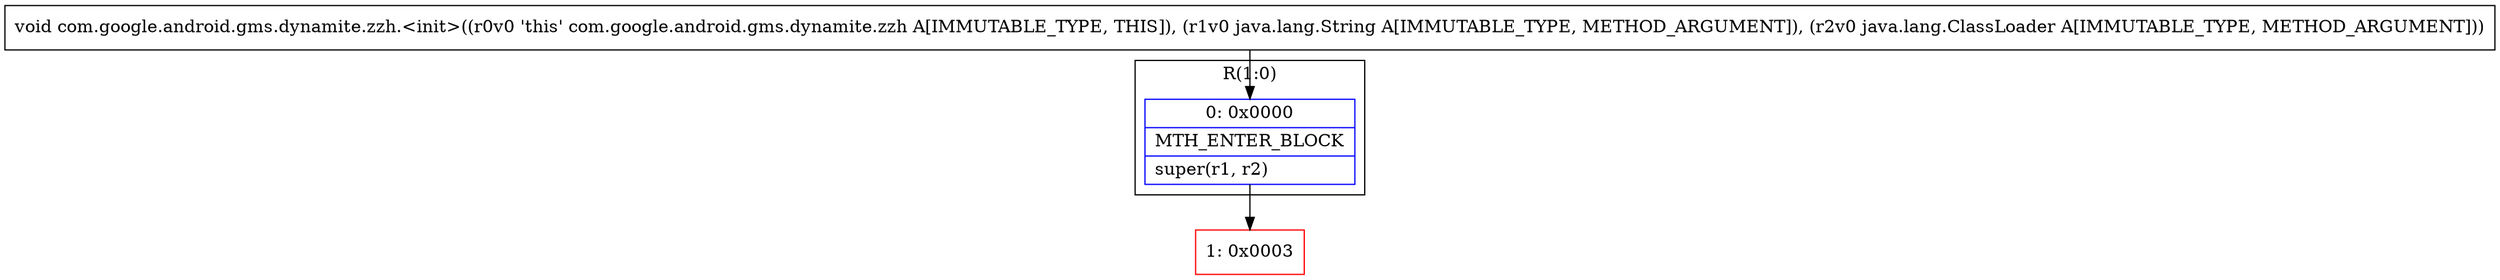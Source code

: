 digraph "CFG forcom.google.android.gms.dynamite.zzh.\<init\>(Ljava\/lang\/String;Ljava\/lang\/ClassLoader;)V" {
subgraph cluster_Region_73065355 {
label = "R(1:0)";
node [shape=record,color=blue];
Node_0 [shape=record,label="{0\:\ 0x0000|MTH_ENTER_BLOCK\l|super(r1, r2)\l}"];
}
Node_1 [shape=record,color=red,label="{1\:\ 0x0003}"];
MethodNode[shape=record,label="{void com.google.android.gms.dynamite.zzh.\<init\>((r0v0 'this' com.google.android.gms.dynamite.zzh A[IMMUTABLE_TYPE, THIS]), (r1v0 java.lang.String A[IMMUTABLE_TYPE, METHOD_ARGUMENT]), (r2v0 java.lang.ClassLoader A[IMMUTABLE_TYPE, METHOD_ARGUMENT])) }"];
MethodNode -> Node_0;
Node_0 -> Node_1;
}

